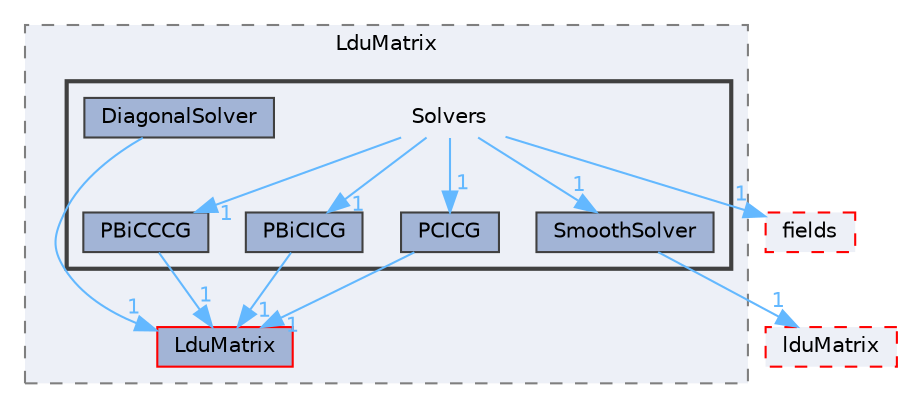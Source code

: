 digraph "src/OpenFOAM/matrices/LduMatrix/Solvers"
{
 // LATEX_PDF_SIZE
  bgcolor="transparent";
  edge [fontname=Helvetica,fontsize=10,labelfontname=Helvetica,labelfontsize=10];
  node [fontname=Helvetica,fontsize=10,shape=box,height=0.2,width=0.4];
  compound=true
  subgraph clusterdir_ad1279e85697e0f0972e5fabfcfcce34 {
    graph [ bgcolor="#edf0f7", pencolor="grey50", label="LduMatrix", fontname=Helvetica,fontsize=10 style="filled,dashed", URL="dir_ad1279e85697e0f0972e5fabfcfcce34.html",tooltip=""]
  dir_5ec68055571869848388d37c5cf0a9c9 [label="LduMatrix", fillcolor="#a2b4d6", color="red", style="filled", URL="dir_5ec68055571869848388d37c5cf0a9c9.html",tooltip=""];
  subgraph clusterdir_9c7abde4f07fc7239da2063620c14a52 {
    graph [ bgcolor="#edf0f7", pencolor="grey25", label="", fontname=Helvetica,fontsize=10 style="filled,bold", URL="dir_9c7abde4f07fc7239da2063620c14a52.html",tooltip=""]
    dir_9c7abde4f07fc7239da2063620c14a52 [shape=plaintext, label="Solvers"];
  dir_9989251896bc84eb6ab57765d132917e [label="DiagonalSolver", fillcolor="#a2b4d6", color="grey25", style="filled", URL="dir_9989251896bc84eb6ab57765d132917e.html",tooltip=""];
  dir_c85d3c5ce05c5f1bd63feddb8388b913 [label="PBiCCCG", fillcolor="#a2b4d6", color="grey25", style="filled", URL="dir_c85d3c5ce05c5f1bd63feddb8388b913.html",tooltip=""];
  dir_eaaf26a656c3f311e83d70285a522dda [label="PBiCICG", fillcolor="#a2b4d6", color="grey25", style="filled", URL="dir_eaaf26a656c3f311e83d70285a522dda.html",tooltip=""];
  dir_3ef74116b7ee20ae3d7eba023ba821f7 [label="PCICG", fillcolor="#a2b4d6", color="grey25", style="filled", URL="dir_3ef74116b7ee20ae3d7eba023ba821f7.html",tooltip=""];
  dir_c781ae36f0dbc9ee4faf35c5d0c3adb5 [label="SmoothSolver", fillcolor="#a2b4d6", color="grey25", style="filled", URL="dir_c781ae36f0dbc9ee4faf35c5d0c3adb5.html",tooltip=""];
  }
  }
  dir_962442b8f989d5529fab5e0f0e4ffb74 [label="fields", fillcolor="#edf0f7", color="red", style="filled,dashed", URL="dir_962442b8f989d5529fab5e0f0e4ffb74.html",tooltip=""];
  dir_bce8a1f1efa9a7681b85c119e7b79042 [label="lduMatrix", fillcolor="#edf0f7", color="red", style="filled,dashed", URL="dir_bce8a1f1efa9a7681b85c119e7b79042.html",tooltip=""];
  dir_9c7abde4f07fc7239da2063620c14a52->dir_3ef74116b7ee20ae3d7eba023ba821f7 [headlabel="1", labeldistance=1.5 headhref="dir_003657_002853.html" href="dir_003657_002853.html" color="steelblue1" fontcolor="steelblue1"];
  dir_9c7abde4f07fc7239da2063620c14a52->dir_962442b8f989d5529fab5e0f0e4ffb74 [headlabel="1", labeldistance=1.5 headhref="dir_003657_001335.html" href="dir_003657_001335.html" color="steelblue1" fontcolor="steelblue1"];
  dir_9c7abde4f07fc7239da2063620c14a52->dir_c781ae36f0dbc9ee4faf35c5d0c3adb5 [headlabel="1", labeldistance=1.5 headhref="dir_003657_003601.html" href="dir_003657_003601.html" color="steelblue1" fontcolor="steelblue1"];
  dir_9c7abde4f07fc7239da2063620c14a52->dir_c85d3c5ce05c5f1bd63feddb8388b913 [headlabel="1", labeldistance=1.5 headhref="dir_003657_002848.html" href="dir_003657_002848.html" color="steelblue1" fontcolor="steelblue1"];
  dir_9c7abde4f07fc7239da2063620c14a52->dir_eaaf26a656c3f311e83d70285a522dda [headlabel="1", labeldistance=1.5 headhref="dir_003657_002851.html" href="dir_003657_002851.html" color="steelblue1" fontcolor="steelblue1"];
  dir_9989251896bc84eb6ab57765d132917e->dir_5ec68055571869848388d37c5cf0a9c9 [headlabel="1", labeldistance=1.5 headhref="dir_000908_002119.html" href="dir_000908_002119.html" color="steelblue1" fontcolor="steelblue1"];
  dir_c85d3c5ce05c5f1bd63feddb8388b913->dir_5ec68055571869848388d37c5cf0a9c9 [headlabel="1", labeldistance=1.5 headhref="dir_002848_002119.html" href="dir_002848_002119.html" color="steelblue1" fontcolor="steelblue1"];
  dir_eaaf26a656c3f311e83d70285a522dda->dir_5ec68055571869848388d37c5cf0a9c9 [headlabel="1", labeldistance=1.5 headhref="dir_002851_002119.html" href="dir_002851_002119.html" color="steelblue1" fontcolor="steelblue1"];
  dir_3ef74116b7ee20ae3d7eba023ba821f7->dir_5ec68055571869848388d37c5cf0a9c9 [headlabel="1", labeldistance=1.5 headhref="dir_002853_002119.html" href="dir_002853_002119.html" color="steelblue1" fontcolor="steelblue1"];
  dir_c781ae36f0dbc9ee4faf35c5d0c3adb5->dir_bce8a1f1efa9a7681b85c119e7b79042 [headlabel="1", labeldistance=1.5 headhref="dir_003601_002116.html" href="dir_003601_002116.html" color="steelblue1" fontcolor="steelblue1"];
}
